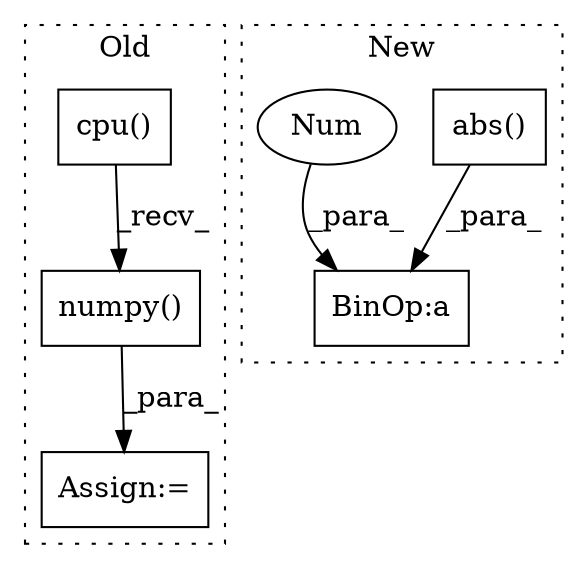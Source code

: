 digraph G {
subgraph cluster0 {
1 [label="numpy()" a="75" s="18030" l="42" shape="box"];
3 [label="cpu()" a="75" s="18030" l="34" shape="box"];
6 [label="Assign:=" a="68" s="18282" l="3" shape="box"];
label = "Old";
style="dotted";
}
subgraph cluster1 {
2 [label="abs()" a="75" s="17714,17731" l="10,1" shape="box"];
4 [label="BinOp:a" a="82" s="17738" l="3" shape="box"];
5 [label="Num" a="76" s="17741" l="2" shape="ellipse"];
label = "New";
style="dotted";
}
1 -> 6 [label="_para_"];
2 -> 4 [label="_para_"];
3 -> 1 [label="_recv_"];
5 -> 4 [label="_para_"];
}